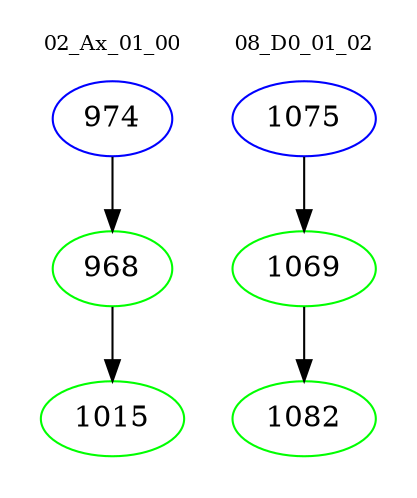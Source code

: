 digraph{
subgraph cluster_0 {
color = white
label = "02_Ax_01_00";
fontsize=10;
T0_974 [label="974", color="blue"]
T0_974 -> T0_968 [color="black"]
T0_968 [label="968", color="green"]
T0_968 -> T0_1015 [color="black"]
T0_1015 [label="1015", color="green"]
}
subgraph cluster_1 {
color = white
label = "08_D0_01_02";
fontsize=10;
T1_1075 [label="1075", color="blue"]
T1_1075 -> T1_1069 [color="black"]
T1_1069 [label="1069", color="green"]
T1_1069 -> T1_1082 [color="black"]
T1_1082 [label="1082", color="green"]
}
}
